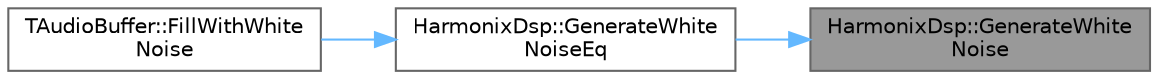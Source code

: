 digraph "HarmonixDsp::GenerateWhiteNoise"
{
 // INTERACTIVE_SVG=YES
 // LATEX_PDF_SIZE
  bgcolor="transparent";
  edge [fontname=Helvetica,fontsize=10,labelfontname=Helvetica,labelfontsize=10];
  node [fontname=Helvetica,fontsize=10,shape=box,height=0.2,width=0.4];
  rankdir="RL";
  Node1 [id="Node000001",label="HarmonixDsp::GenerateWhite\lNoise",height=0.2,width=0.4,color="gray40", fillcolor="grey60", style="filled", fontcolor="black",tooltip="fill an output buffer with random sample samples are in the range [-gain, gain]"];
  Node1 -> Node2 [id="edge1_Node000001_Node000002",dir="back",color="steelblue1",style="solid",tooltip=" "];
  Node2 [id="Node000002",label="HarmonixDsp::GenerateWhite\lNoiseEq",height=0.2,width=0.4,color="grey40", fillcolor="white", style="filled",URL="$d0/db6/namespaceHarmonixDsp.html#ae070e0c4c4c3890e828c286f67c57828",tooltip=" "];
  Node2 -> Node3 [id="edge2_Node000002_Node000003",dir="back",color="steelblue1",style="solid",tooltip=" "];
  Node3 [id="Node000003",label="TAudioBuffer::FillWithWhite\lNoise",height=0.2,width=0.4,color="grey40", fillcolor="white", style="filled",URL="$d6/d2f/classTAudioBuffer.html#ab0fff8eb34e45265addcf8d69ac4f6a4",tooltip="fill the buffer with white noise this function only works for buffers of floats."];
}
